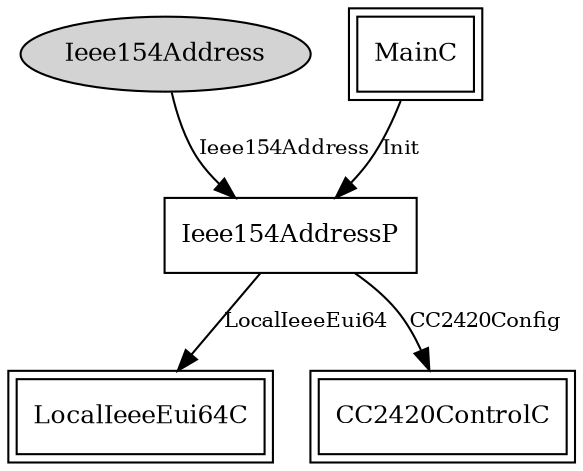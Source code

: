 digraph "tos.lib.net.blip.Ieee154AddressC" {
  n0x40abd010 [shape=ellipse, style=filled, label="Ieee154Address", fontsize=12];
  "Ieee154AddressP" [fontsize=12, shape=box, URL="../chtml/tos.lib.net.blip.Ieee154AddressP.html"];
  "MainC" [fontsize=12, shape=box,peripheries=2, URL="../chtml/tos.system.MainC.html"];
  "Ieee154AddressP" [fontsize=12, shape=box, URL="../chtml/tos.lib.net.blip.Ieee154AddressP.html"];
  "Ieee154AddressP" [fontsize=12, shape=box, URL="../chtml/tos.lib.net.blip.Ieee154AddressP.html"];
  "LocalIeeeEui64C" [fontsize=12, shape=box,peripheries=2, URL="../chtml/tos.platforms.epic.chips.ds2411.LocalIeeeEui64C.html"];
  "Ieee154AddressP" [fontsize=12, shape=box, URL="../chtml/tos.lib.net.blip.Ieee154AddressP.html"];
  "CC2420ControlC" [fontsize=12, shape=box,peripheries=2, URL="../chtml/tos.chips.cc2420.control.CC2420ControlC.html"];
  "n0x40abd010" -> "Ieee154AddressP" [label="Ieee154Address", URL="../ihtml/tos.lib.net.blip.interfaces.Ieee154Address.html", fontsize=10];
  "MainC" -> "Ieee154AddressP" [label="Init", URL="../ihtml/tos.interfaces.Init.html", fontsize=10];
  "Ieee154AddressP" -> "LocalIeeeEui64C" [label="LocalIeeeEui64", URL="../ihtml/tos.interfaces.LocalIeeeEui64.html", fontsize=10];
  "Ieee154AddressP" -> "CC2420ControlC" [label="CC2420Config", URL="../ihtml/tos.chips.cc2420.interfaces.CC2420Config.html", fontsize=10];
}
